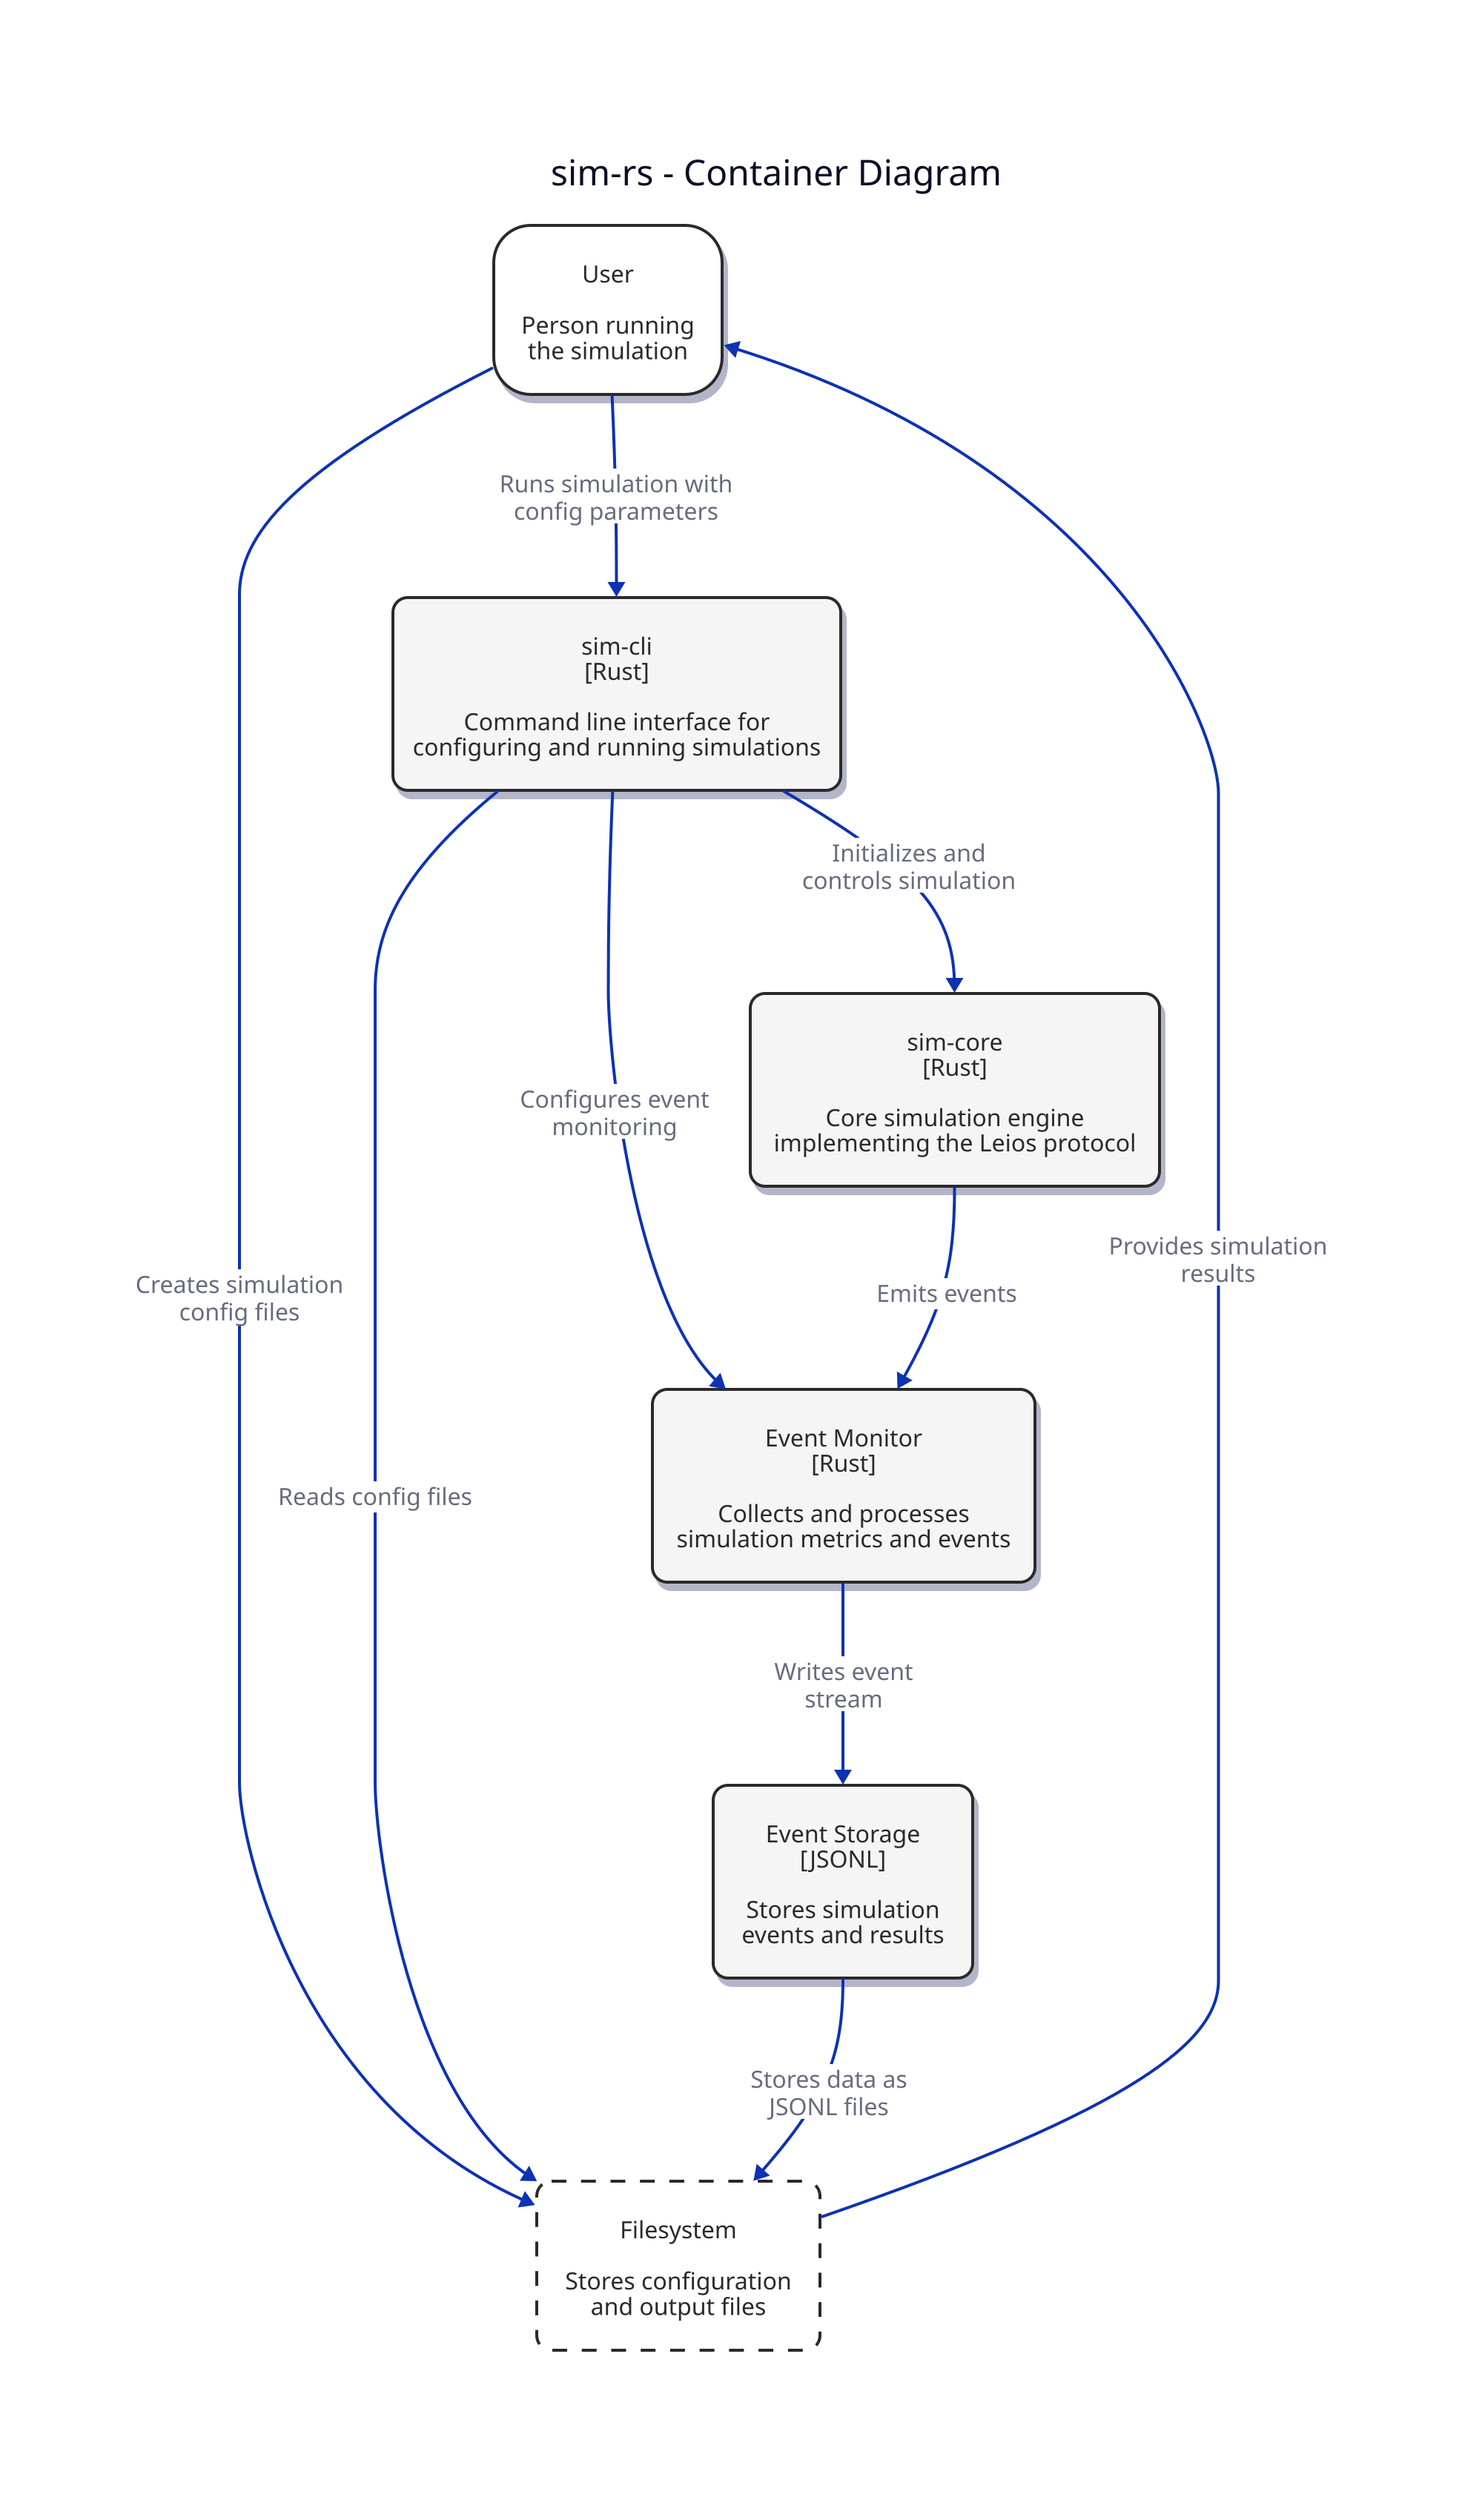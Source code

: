 title: {
  label: "sim-rs - Container Diagram"
  near: top-center
  shape: text
  style.font-size: 24
  style.bold: true
}

# Styles
classes: {
  container: {
    style: {
      stroke: "#2a2a2a"
      fill: "#f5f5f5"
      font-color: "#2a2a2a"
      border-radius: 10
      shadow: true
    }
  }
  external: {
    style: {
      stroke: "#2a2a2a"
      fill: "#ffffff"
      font-color: "#2a2a2a"
      border-radius: 10
      stroke-dash: 5
    }
  }
  actor: {
    style: {
      stroke: "#2a2a2a"
      fill: "#ffffff"
      font-color: "#2a2a2a"
      border-radius: 25
      shadow: true
    }
  }
}

# External Users/Systems
user: {
  class: actor
  label: "User\n\nPerson running\nthe simulation"
}

filesystem: {
  class: external
  label: "Filesystem\n\nStores configuration\nand output files"
}

# Core Containers
cli: {
  class: container
  label: "sim-cli\n[Rust]\n\nCommand line interface for\nconfiguring and running simulations"
}

core: {
  class: container
  label: "sim-core\n[Rust]\n\nCore simulation engine\nimplementing the Leios protocol"
}

telemetry: {
  class: container
  label: "Event Monitor\n[Rust]\n\nCollects and processes\nsimulation metrics and events"
}

storage: {
  class: container
  label: "Event Storage\n[JSONL]\n\nStores simulation\nevents and results"
}

# Relationships
user -> cli: "Runs simulation with\nconfig parameters"
user -> filesystem: "Creates simulation\nconfig files"

cli -> filesystem: "Reads config files"
cli -> core: "Initializes and\ncontrols simulation"
cli -> telemetry: "Configures event\nmonitoring"

core -> telemetry: "Emits events"

telemetry -> storage: "Writes event\nstream"

storage -> filesystem: "Stores data as\nJSONL files"

filesystem -> user: "Provides simulation\nresults"
